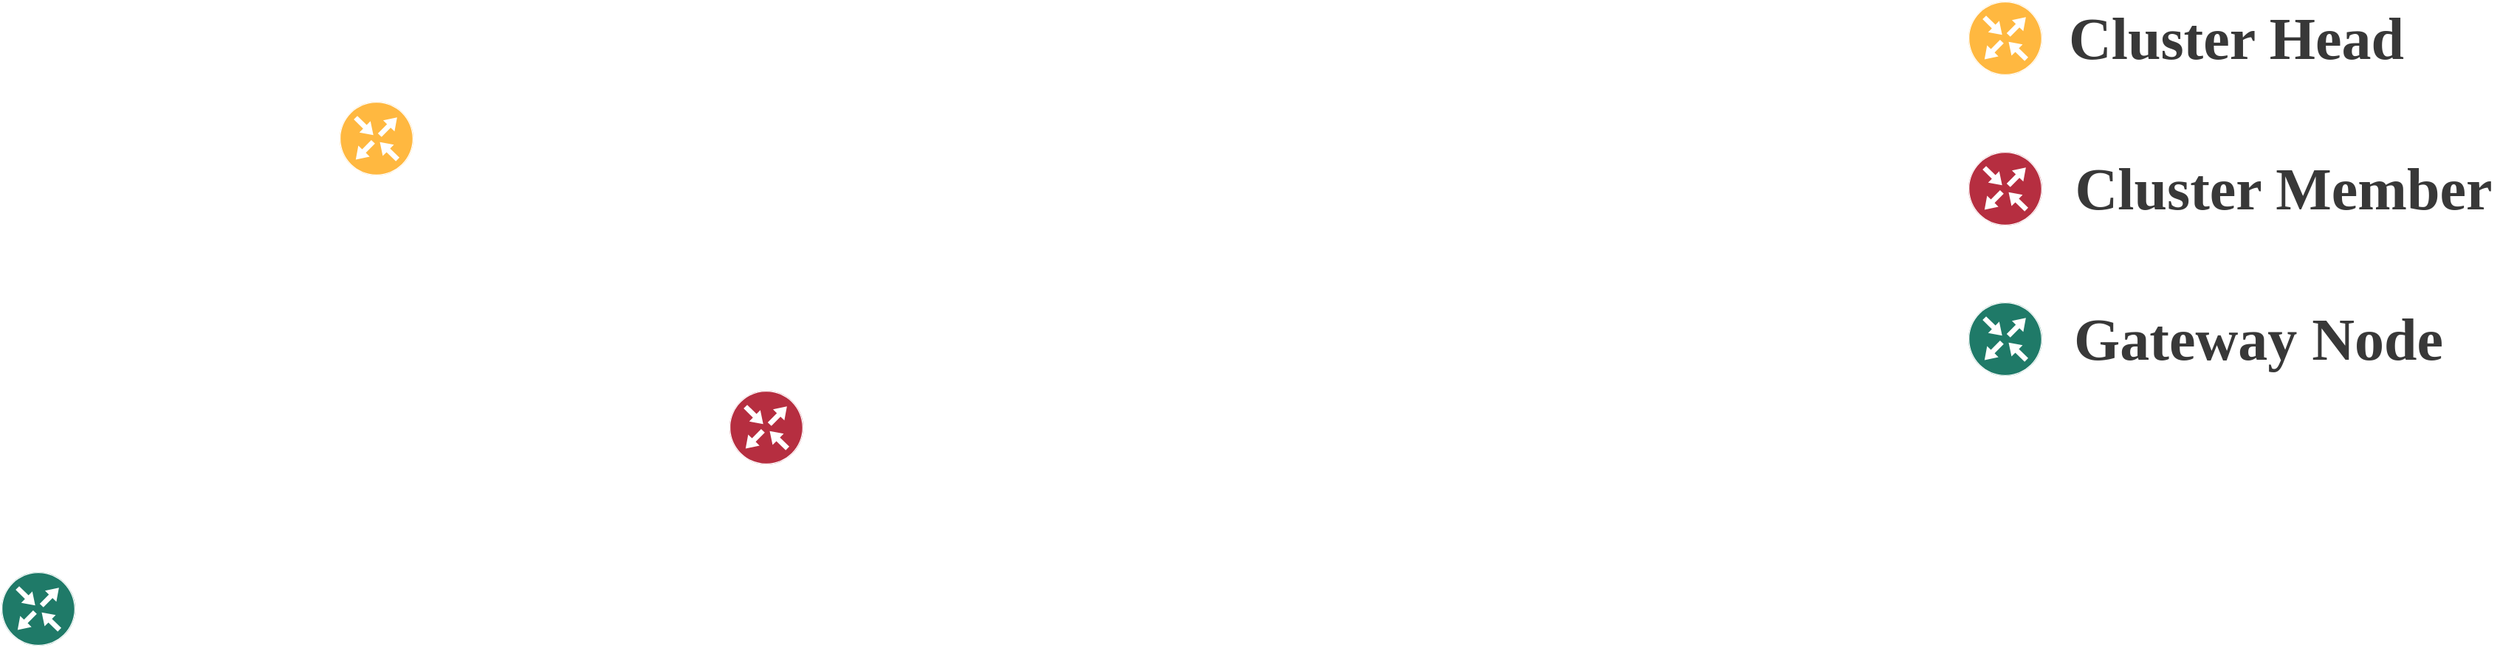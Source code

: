 <mxfile version="15.7.3" type="github">
  <diagram name="Page-1" id="bfe91b75-5d2c-26a0-9c1d-138518896778">
    <mxGraphModel dx="3944" dy="2374" grid="0" gridSize="10" guides="1" tooltips="1" connect="1" arrows="1" fold="1" page="1" pageScale="1" pageWidth="1100" pageHeight="850" background="none" math="0" shadow="0">
      <root>
        <mxCell id="0" />
        <mxCell id="1" parent="0" />
        <mxCell id="g_l01eGZdjjxNMXhL6D_-4" value="" style="sketch=0;points=[[0.5,0,0],[1,0.5,0],[0.5,1,0],[0,0.5,0],[0.145,0.145,0],[0.856,0.145,0],[0.855,0.856,0],[0.145,0.855,0]];verticalLabelPosition=bottom;html=1;verticalAlign=top;aspect=fixed;align=center;pointerEvents=1;shape=mxgraph.cisco19.rect;prIcon=router;fillColor=#FFB840;strokeColor=#fff;shadow=0;" vertex="1" parent="1">
          <mxGeometry x="-336" y="-621" width="50" height="50" as="geometry" />
        </mxCell>
        <mxCell id="g_l01eGZdjjxNMXhL6D_-5" value="" style="sketch=0;points=[[0.5,0,0],[1,0.5,0],[0.5,1,0],[0,0.5,0],[0.145,0.145,0],[0.856,0.145,0],[0.855,0.856,0],[0.145,0.855,0]];verticalLabelPosition=bottom;html=1;verticalAlign=top;aspect=fixed;align=center;pointerEvents=1;shape=mxgraph.cisco19.rect;prIcon=router;fillColor=#1F7A68;strokeColor=#fff;shadow=0;" vertex="1" parent="1">
          <mxGeometry x="-565" y="-302" width="50" height="50" as="geometry" />
        </mxCell>
        <mxCell id="g_l01eGZdjjxNMXhL6D_-6" value="" style="sketch=0;points=[[0.5,0,0],[1,0.5,0],[0.5,1,0],[0,0.5,0],[0.145,0.145,0],[0.856,0.145,0],[0.855,0.856,0],[0.145,0.855,0]];verticalLabelPosition=bottom;html=1;verticalAlign=top;aspect=fixed;align=center;pointerEvents=1;shape=mxgraph.cisco19.rect;prIcon=router;fillColor=#B62E40;strokeColor=#fff;shadow=0;" vertex="1" parent="1">
          <mxGeometry x="-72" y="-425" width="50" height="50" as="geometry" />
        </mxCell>
        <mxCell id="g_l01eGZdjjxNMXhL6D_-8" value="" style="sketch=0;points=[[0.5,0,0],[1,0.5,0],[0.5,1,0],[0,0.5,0],[0.145,0.145,0],[0.856,0.145,0],[0.855,0.856,0],[0.145,0.855,0]];verticalLabelPosition=bottom;html=1;verticalAlign=top;aspect=fixed;align=center;pointerEvents=1;shape=mxgraph.cisco19.rect;prIcon=router;fillColor=#FFB840;strokeColor=#fff;shadow=0;" vertex="1" parent="1">
          <mxGeometry x="767" y="-689" width="50" height="50" as="geometry" />
        </mxCell>
        <mxCell id="g_l01eGZdjjxNMXhL6D_-9" value="" style="sketch=0;points=[[0.5,0,0],[1,0.5,0],[0.5,1,0],[0,0.5,0],[0.145,0.145,0],[0.856,0.145,0],[0.855,0.856,0],[0.145,0.855,0]];verticalLabelPosition=bottom;html=1;verticalAlign=top;aspect=fixed;align=center;pointerEvents=1;shape=mxgraph.cisco19.rect;prIcon=router;fillColor=#B62E40;strokeColor=#fff;shadow=0;" vertex="1" parent="1">
          <mxGeometry x="767" y="-587" width="50" height="50" as="geometry" />
        </mxCell>
        <mxCell id="g_l01eGZdjjxNMXhL6D_-10" value="" style="sketch=0;points=[[0.5,0,0],[1,0.5,0],[0.5,1,0],[0,0.5,0],[0.145,0.145,0],[0.856,0.145,0],[0.855,0.856,0],[0.145,0.855,0]];verticalLabelPosition=bottom;html=1;verticalAlign=top;aspect=fixed;align=center;pointerEvents=1;shape=mxgraph.cisco19.rect;prIcon=router;fillColor=#1F7A68;strokeColor=#fff;shadow=0;" vertex="1" parent="1">
          <mxGeometry x="767" y="-485" width="50" height="50" as="geometry" />
        </mxCell>
        <mxCell id="g_l01eGZdjjxNMXhL6D_-11" value="&lt;font style=&quot;font-size: 40px&quot; color=&quot;#383838&quot; face=&quot;Times New Roman&quot;&gt;&lt;b&gt;Cluster Head&lt;/b&gt;&lt;/font&gt;" style="text;html=1;resizable=0;autosize=1;align=center;verticalAlign=middle;points=[];fillColor=none;strokeColor=none;rounded=0;shadow=0;sketch=0;" vertex="1" parent="1">
          <mxGeometry x="829" y="-677.5" width="237" height="27" as="geometry" />
        </mxCell>
        <mxCell id="g_l01eGZdjjxNMXhL6D_-12" value="&lt;font style=&quot;font-size: 40px&quot; color=&quot;#383838&quot; face=&quot;Times New Roman&quot;&gt;&lt;b&gt;Cluster Member&lt;/b&gt;&lt;/font&gt;" style="text;html=1;resizable=0;autosize=1;align=center;verticalAlign=middle;points=[];fillColor=none;strokeColor=none;rounded=0;shadow=0;sketch=0;" vertex="1" parent="1">
          <mxGeometry x="833" y="-575.5" width="293" height="27" as="geometry" />
        </mxCell>
        <mxCell id="g_l01eGZdjjxNMXhL6D_-13" value="&lt;font style=&quot;font-size: 40px&quot; color=&quot;#383838&quot; face=&quot;Times New Roman&quot;&gt;&lt;b&gt;Gateway Node&lt;/b&gt;&lt;/font&gt;" style="text;html=1;resizable=0;autosize=1;align=center;verticalAlign=middle;points=[];fillColor=none;strokeColor=none;rounded=0;shadow=0;sketch=0;" vertex="1" parent="1">
          <mxGeometry x="833" y="-473.5" width="260" height="27" as="geometry" />
        </mxCell>
      </root>
    </mxGraphModel>
  </diagram>
</mxfile>
